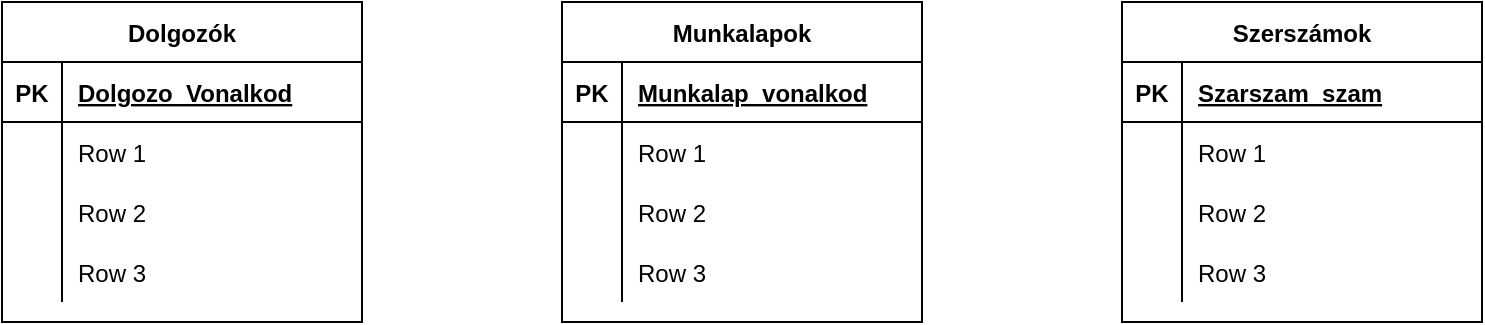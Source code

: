 <mxfile version="14.8.0" type="github">
  <diagram id="R2lEEEUBdFMjLlhIrx00" name="Page-1">
    <mxGraphModel dx="974" dy="568" grid="1" gridSize="10" guides="1" tooltips="1" connect="1" arrows="1" fold="1" page="1" pageScale="1" pageWidth="1654" pageHeight="1169" math="0" shadow="0" extFonts="Permanent Marker^https://fonts.googleapis.com/css?family=Permanent+Marker">
      <root>
        <mxCell id="0" />
        <mxCell id="1" parent="0" />
        <mxCell id="kCzwuYUngdRFMsLV1kaC-1" value="Dolgozók" style="shape=table;startSize=30;container=1;collapsible=1;childLayout=tableLayout;fixedRows=1;rowLines=0;fontStyle=1;align=center;resizeLast=1;" vertex="1" parent="1">
          <mxGeometry x="80" y="60" width="180" height="160" as="geometry" />
        </mxCell>
        <mxCell id="kCzwuYUngdRFMsLV1kaC-2" value="" style="shape=partialRectangle;collapsible=0;dropTarget=0;pointerEvents=0;fillColor=none;top=0;left=0;bottom=1;right=0;points=[[0,0.5],[1,0.5]];portConstraint=eastwest;" vertex="1" parent="kCzwuYUngdRFMsLV1kaC-1">
          <mxGeometry y="30" width="180" height="30" as="geometry" />
        </mxCell>
        <mxCell id="kCzwuYUngdRFMsLV1kaC-3" value="PK" style="shape=partialRectangle;connectable=0;fillColor=none;top=0;left=0;bottom=0;right=0;fontStyle=1;overflow=hidden;" vertex="1" parent="kCzwuYUngdRFMsLV1kaC-2">
          <mxGeometry width="30" height="30" as="geometry" />
        </mxCell>
        <mxCell id="kCzwuYUngdRFMsLV1kaC-4" value="Dolgozo_Vonalkod" style="shape=partialRectangle;connectable=0;fillColor=none;top=0;left=0;bottom=0;right=0;align=left;spacingLeft=6;fontStyle=5;overflow=hidden;" vertex="1" parent="kCzwuYUngdRFMsLV1kaC-2">
          <mxGeometry x="30" width="150" height="30" as="geometry" />
        </mxCell>
        <mxCell id="kCzwuYUngdRFMsLV1kaC-5" value="" style="shape=partialRectangle;collapsible=0;dropTarget=0;pointerEvents=0;fillColor=none;top=0;left=0;bottom=0;right=0;points=[[0,0.5],[1,0.5]];portConstraint=eastwest;" vertex="1" parent="kCzwuYUngdRFMsLV1kaC-1">
          <mxGeometry y="60" width="180" height="30" as="geometry" />
        </mxCell>
        <mxCell id="kCzwuYUngdRFMsLV1kaC-6" value="" style="shape=partialRectangle;connectable=0;fillColor=none;top=0;left=0;bottom=0;right=0;editable=1;overflow=hidden;" vertex="1" parent="kCzwuYUngdRFMsLV1kaC-5">
          <mxGeometry width="30" height="30" as="geometry" />
        </mxCell>
        <mxCell id="kCzwuYUngdRFMsLV1kaC-7" value="Row 1" style="shape=partialRectangle;connectable=0;fillColor=none;top=0;left=0;bottom=0;right=0;align=left;spacingLeft=6;overflow=hidden;" vertex="1" parent="kCzwuYUngdRFMsLV1kaC-5">
          <mxGeometry x="30" width="150" height="30" as="geometry" />
        </mxCell>
        <mxCell id="kCzwuYUngdRFMsLV1kaC-8" value="" style="shape=partialRectangle;collapsible=0;dropTarget=0;pointerEvents=0;fillColor=none;top=0;left=0;bottom=0;right=0;points=[[0,0.5],[1,0.5]];portConstraint=eastwest;" vertex="1" parent="kCzwuYUngdRFMsLV1kaC-1">
          <mxGeometry y="90" width="180" height="30" as="geometry" />
        </mxCell>
        <mxCell id="kCzwuYUngdRFMsLV1kaC-9" value="" style="shape=partialRectangle;connectable=0;fillColor=none;top=0;left=0;bottom=0;right=0;editable=1;overflow=hidden;" vertex="1" parent="kCzwuYUngdRFMsLV1kaC-8">
          <mxGeometry width="30" height="30" as="geometry" />
        </mxCell>
        <mxCell id="kCzwuYUngdRFMsLV1kaC-10" value="Row 2" style="shape=partialRectangle;connectable=0;fillColor=none;top=0;left=0;bottom=0;right=0;align=left;spacingLeft=6;overflow=hidden;" vertex="1" parent="kCzwuYUngdRFMsLV1kaC-8">
          <mxGeometry x="30" width="150" height="30" as="geometry" />
        </mxCell>
        <mxCell id="kCzwuYUngdRFMsLV1kaC-11" value="" style="shape=partialRectangle;collapsible=0;dropTarget=0;pointerEvents=0;fillColor=none;top=0;left=0;bottom=0;right=0;points=[[0,0.5],[1,0.5]];portConstraint=eastwest;" vertex="1" parent="kCzwuYUngdRFMsLV1kaC-1">
          <mxGeometry y="120" width="180" height="30" as="geometry" />
        </mxCell>
        <mxCell id="kCzwuYUngdRFMsLV1kaC-12" value="" style="shape=partialRectangle;connectable=0;fillColor=none;top=0;left=0;bottom=0;right=0;editable=1;overflow=hidden;" vertex="1" parent="kCzwuYUngdRFMsLV1kaC-11">
          <mxGeometry width="30" height="30" as="geometry" />
        </mxCell>
        <mxCell id="kCzwuYUngdRFMsLV1kaC-13" value="Row 3" style="shape=partialRectangle;connectable=0;fillColor=none;top=0;left=0;bottom=0;right=0;align=left;spacingLeft=6;overflow=hidden;" vertex="1" parent="kCzwuYUngdRFMsLV1kaC-11">
          <mxGeometry x="30" width="150" height="30" as="geometry" />
        </mxCell>
        <mxCell id="kCzwuYUngdRFMsLV1kaC-14" value="Munkalapok" style="shape=table;startSize=30;container=1;collapsible=1;childLayout=tableLayout;fixedRows=1;rowLines=0;fontStyle=1;align=center;resizeLast=1;" vertex="1" parent="1">
          <mxGeometry x="360" y="60" width="180" height="160" as="geometry" />
        </mxCell>
        <mxCell id="kCzwuYUngdRFMsLV1kaC-15" value="" style="shape=partialRectangle;collapsible=0;dropTarget=0;pointerEvents=0;fillColor=none;top=0;left=0;bottom=1;right=0;points=[[0,0.5],[1,0.5]];portConstraint=eastwest;" vertex="1" parent="kCzwuYUngdRFMsLV1kaC-14">
          <mxGeometry y="30" width="180" height="30" as="geometry" />
        </mxCell>
        <mxCell id="kCzwuYUngdRFMsLV1kaC-16" value="PK" style="shape=partialRectangle;connectable=0;fillColor=none;top=0;left=0;bottom=0;right=0;fontStyle=1;overflow=hidden;" vertex="1" parent="kCzwuYUngdRFMsLV1kaC-15">
          <mxGeometry width="30" height="30" as="geometry" />
        </mxCell>
        <mxCell id="kCzwuYUngdRFMsLV1kaC-17" value="Munkalap_vonalkod" style="shape=partialRectangle;connectable=0;fillColor=none;top=0;left=0;bottom=0;right=0;align=left;spacingLeft=6;fontStyle=5;overflow=hidden;" vertex="1" parent="kCzwuYUngdRFMsLV1kaC-15">
          <mxGeometry x="30" width="150" height="30" as="geometry" />
        </mxCell>
        <mxCell id="kCzwuYUngdRFMsLV1kaC-18" value="" style="shape=partialRectangle;collapsible=0;dropTarget=0;pointerEvents=0;fillColor=none;top=0;left=0;bottom=0;right=0;points=[[0,0.5],[1,0.5]];portConstraint=eastwest;" vertex="1" parent="kCzwuYUngdRFMsLV1kaC-14">
          <mxGeometry y="60" width="180" height="30" as="geometry" />
        </mxCell>
        <mxCell id="kCzwuYUngdRFMsLV1kaC-19" value="" style="shape=partialRectangle;connectable=0;fillColor=none;top=0;left=0;bottom=0;right=0;editable=1;overflow=hidden;" vertex="1" parent="kCzwuYUngdRFMsLV1kaC-18">
          <mxGeometry width="30" height="30" as="geometry" />
        </mxCell>
        <mxCell id="kCzwuYUngdRFMsLV1kaC-20" value="Row 1" style="shape=partialRectangle;connectable=0;fillColor=none;top=0;left=0;bottom=0;right=0;align=left;spacingLeft=6;overflow=hidden;" vertex="1" parent="kCzwuYUngdRFMsLV1kaC-18">
          <mxGeometry x="30" width="150" height="30" as="geometry" />
        </mxCell>
        <mxCell id="kCzwuYUngdRFMsLV1kaC-21" value="" style="shape=partialRectangle;collapsible=0;dropTarget=0;pointerEvents=0;fillColor=none;top=0;left=0;bottom=0;right=0;points=[[0,0.5],[1,0.5]];portConstraint=eastwest;" vertex="1" parent="kCzwuYUngdRFMsLV1kaC-14">
          <mxGeometry y="90" width="180" height="30" as="geometry" />
        </mxCell>
        <mxCell id="kCzwuYUngdRFMsLV1kaC-22" value="" style="shape=partialRectangle;connectable=0;fillColor=none;top=0;left=0;bottom=0;right=0;editable=1;overflow=hidden;" vertex="1" parent="kCzwuYUngdRFMsLV1kaC-21">
          <mxGeometry width="30" height="30" as="geometry" />
        </mxCell>
        <mxCell id="kCzwuYUngdRFMsLV1kaC-23" value="Row 2" style="shape=partialRectangle;connectable=0;fillColor=none;top=0;left=0;bottom=0;right=0;align=left;spacingLeft=6;overflow=hidden;" vertex="1" parent="kCzwuYUngdRFMsLV1kaC-21">
          <mxGeometry x="30" width="150" height="30" as="geometry" />
        </mxCell>
        <mxCell id="kCzwuYUngdRFMsLV1kaC-24" value="" style="shape=partialRectangle;collapsible=0;dropTarget=0;pointerEvents=0;fillColor=none;top=0;left=0;bottom=0;right=0;points=[[0,0.5],[1,0.5]];portConstraint=eastwest;" vertex="1" parent="kCzwuYUngdRFMsLV1kaC-14">
          <mxGeometry y="120" width="180" height="30" as="geometry" />
        </mxCell>
        <mxCell id="kCzwuYUngdRFMsLV1kaC-25" value="" style="shape=partialRectangle;connectable=0;fillColor=none;top=0;left=0;bottom=0;right=0;editable=1;overflow=hidden;" vertex="1" parent="kCzwuYUngdRFMsLV1kaC-24">
          <mxGeometry width="30" height="30" as="geometry" />
        </mxCell>
        <mxCell id="kCzwuYUngdRFMsLV1kaC-26" value="Row 3" style="shape=partialRectangle;connectable=0;fillColor=none;top=0;left=0;bottom=0;right=0;align=left;spacingLeft=6;overflow=hidden;" vertex="1" parent="kCzwuYUngdRFMsLV1kaC-24">
          <mxGeometry x="30" width="150" height="30" as="geometry" />
        </mxCell>
        <mxCell id="kCzwuYUngdRFMsLV1kaC-27" value="Szerszámok" style="shape=table;startSize=30;container=1;collapsible=1;childLayout=tableLayout;fixedRows=1;rowLines=0;fontStyle=1;align=center;resizeLast=1;" vertex="1" parent="1">
          <mxGeometry x="640" y="60" width="180" height="160" as="geometry" />
        </mxCell>
        <mxCell id="kCzwuYUngdRFMsLV1kaC-28" value="" style="shape=partialRectangle;collapsible=0;dropTarget=0;pointerEvents=0;fillColor=none;top=0;left=0;bottom=1;right=0;points=[[0,0.5],[1,0.5]];portConstraint=eastwest;" vertex="1" parent="kCzwuYUngdRFMsLV1kaC-27">
          <mxGeometry y="30" width="180" height="30" as="geometry" />
        </mxCell>
        <mxCell id="kCzwuYUngdRFMsLV1kaC-29" value="PK" style="shape=partialRectangle;connectable=0;fillColor=none;top=0;left=0;bottom=0;right=0;fontStyle=1;overflow=hidden;" vertex="1" parent="kCzwuYUngdRFMsLV1kaC-28">
          <mxGeometry width="30" height="30" as="geometry" />
        </mxCell>
        <mxCell id="kCzwuYUngdRFMsLV1kaC-30" value="Szarszam_szam" style="shape=partialRectangle;connectable=0;fillColor=none;top=0;left=0;bottom=0;right=0;align=left;spacingLeft=6;fontStyle=5;overflow=hidden;" vertex="1" parent="kCzwuYUngdRFMsLV1kaC-28">
          <mxGeometry x="30" width="150" height="30" as="geometry" />
        </mxCell>
        <mxCell id="kCzwuYUngdRFMsLV1kaC-31" value="" style="shape=partialRectangle;collapsible=0;dropTarget=0;pointerEvents=0;fillColor=none;top=0;left=0;bottom=0;right=0;points=[[0,0.5],[1,0.5]];portConstraint=eastwest;" vertex="1" parent="kCzwuYUngdRFMsLV1kaC-27">
          <mxGeometry y="60" width="180" height="30" as="geometry" />
        </mxCell>
        <mxCell id="kCzwuYUngdRFMsLV1kaC-32" value="" style="shape=partialRectangle;connectable=0;fillColor=none;top=0;left=0;bottom=0;right=0;editable=1;overflow=hidden;" vertex="1" parent="kCzwuYUngdRFMsLV1kaC-31">
          <mxGeometry width="30" height="30" as="geometry" />
        </mxCell>
        <mxCell id="kCzwuYUngdRFMsLV1kaC-33" value="Row 1" style="shape=partialRectangle;connectable=0;fillColor=none;top=0;left=0;bottom=0;right=0;align=left;spacingLeft=6;overflow=hidden;" vertex="1" parent="kCzwuYUngdRFMsLV1kaC-31">
          <mxGeometry x="30" width="150" height="30" as="geometry" />
        </mxCell>
        <mxCell id="kCzwuYUngdRFMsLV1kaC-34" value="" style="shape=partialRectangle;collapsible=0;dropTarget=0;pointerEvents=0;fillColor=none;top=0;left=0;bottom=0;right=0;points=[[0,0.5],[1,0.5]];portConstraint=eastwest;" vertex="1" parent="kCzwuYUngdRFMsLV1kaC-27">
          <mxGeometry y="90" width="180" height="30" as="geometry" />
        </mxCell>
        <mxCell id="kCzwuYUngdRFMsLV1kaC-35" value="" style="shape=partialRectangle;connectable=0;fillColor=none;top=0;left=0;bottom=0;right=0;editable=1;overflow=hidden;" vertex="1" parent="kCzwuYUngdRFMsLV1kaC-34">
          <mxGeometry width="30" height="30" as="geometry" />
        </mxCell>
        <mxCell id="kCzwuYUngdRFMsLV1kaC-36" value="Row 2" style="shape=partialRectangle;connectable=0;fillColor=none;top=0;left=0;bottom=0;right=0;align=left;spacingLeft=6;overflow=hidden;" vertex="1" parent="kCzwuYUngdRFMsLV1kaC-34">
          <mxGeometry x="30" width="150" height="30" as="geometry" />
        </mxCell>
        <mxCell id="kCzwuYUngdRFMsLV1kaC-37" value="" style="shape=partialRectangle;collapsible=0;dropTarget=0;pointerEvents=0;fillColor=none;top=0;left=0;bottom=0;right=0;points=[[0,0.5],[1,0.5]];portConstraint=eastwest;" vertex="1" parent="kCzwuYUngdRFMsLV1kaC-27">
          <mxGeometry y="120" width="180" height="30" as="geometry" />
        </mxCell>
        <mxCell id="kCzwuYUngdRFMsLV1kaC-38" value="" style="shape=partialRectangle;connectable=0;fillColor=none;top=0;left=0;bottom=0;right=0;editable=1;overflow=hidden;" vertex="1" parent="kCzwuYUngdRFMsLV1kaC-37">
          <mxGeometry width="30" height="30" as="geometry" />
        </mxCell>
        <mxCell id="kCzwuYUngdRFMsLV1kaC-39" value="Row 3" style="shape=partialRectangle;connectable=0;fillColor=none;top=0;left=0;bottom=0;right=0;align=left;spacingLeft=6;overflow=hidden;" vertex="1" parent="kCzwuYUngdRFMsLV1kaC-37">
          <mxGeometry x="30" width="150" height="30" as="geometry" />
        </mxCell>
      </root>
    </mxGraphModel>
  </diagram>
</mxfile>
